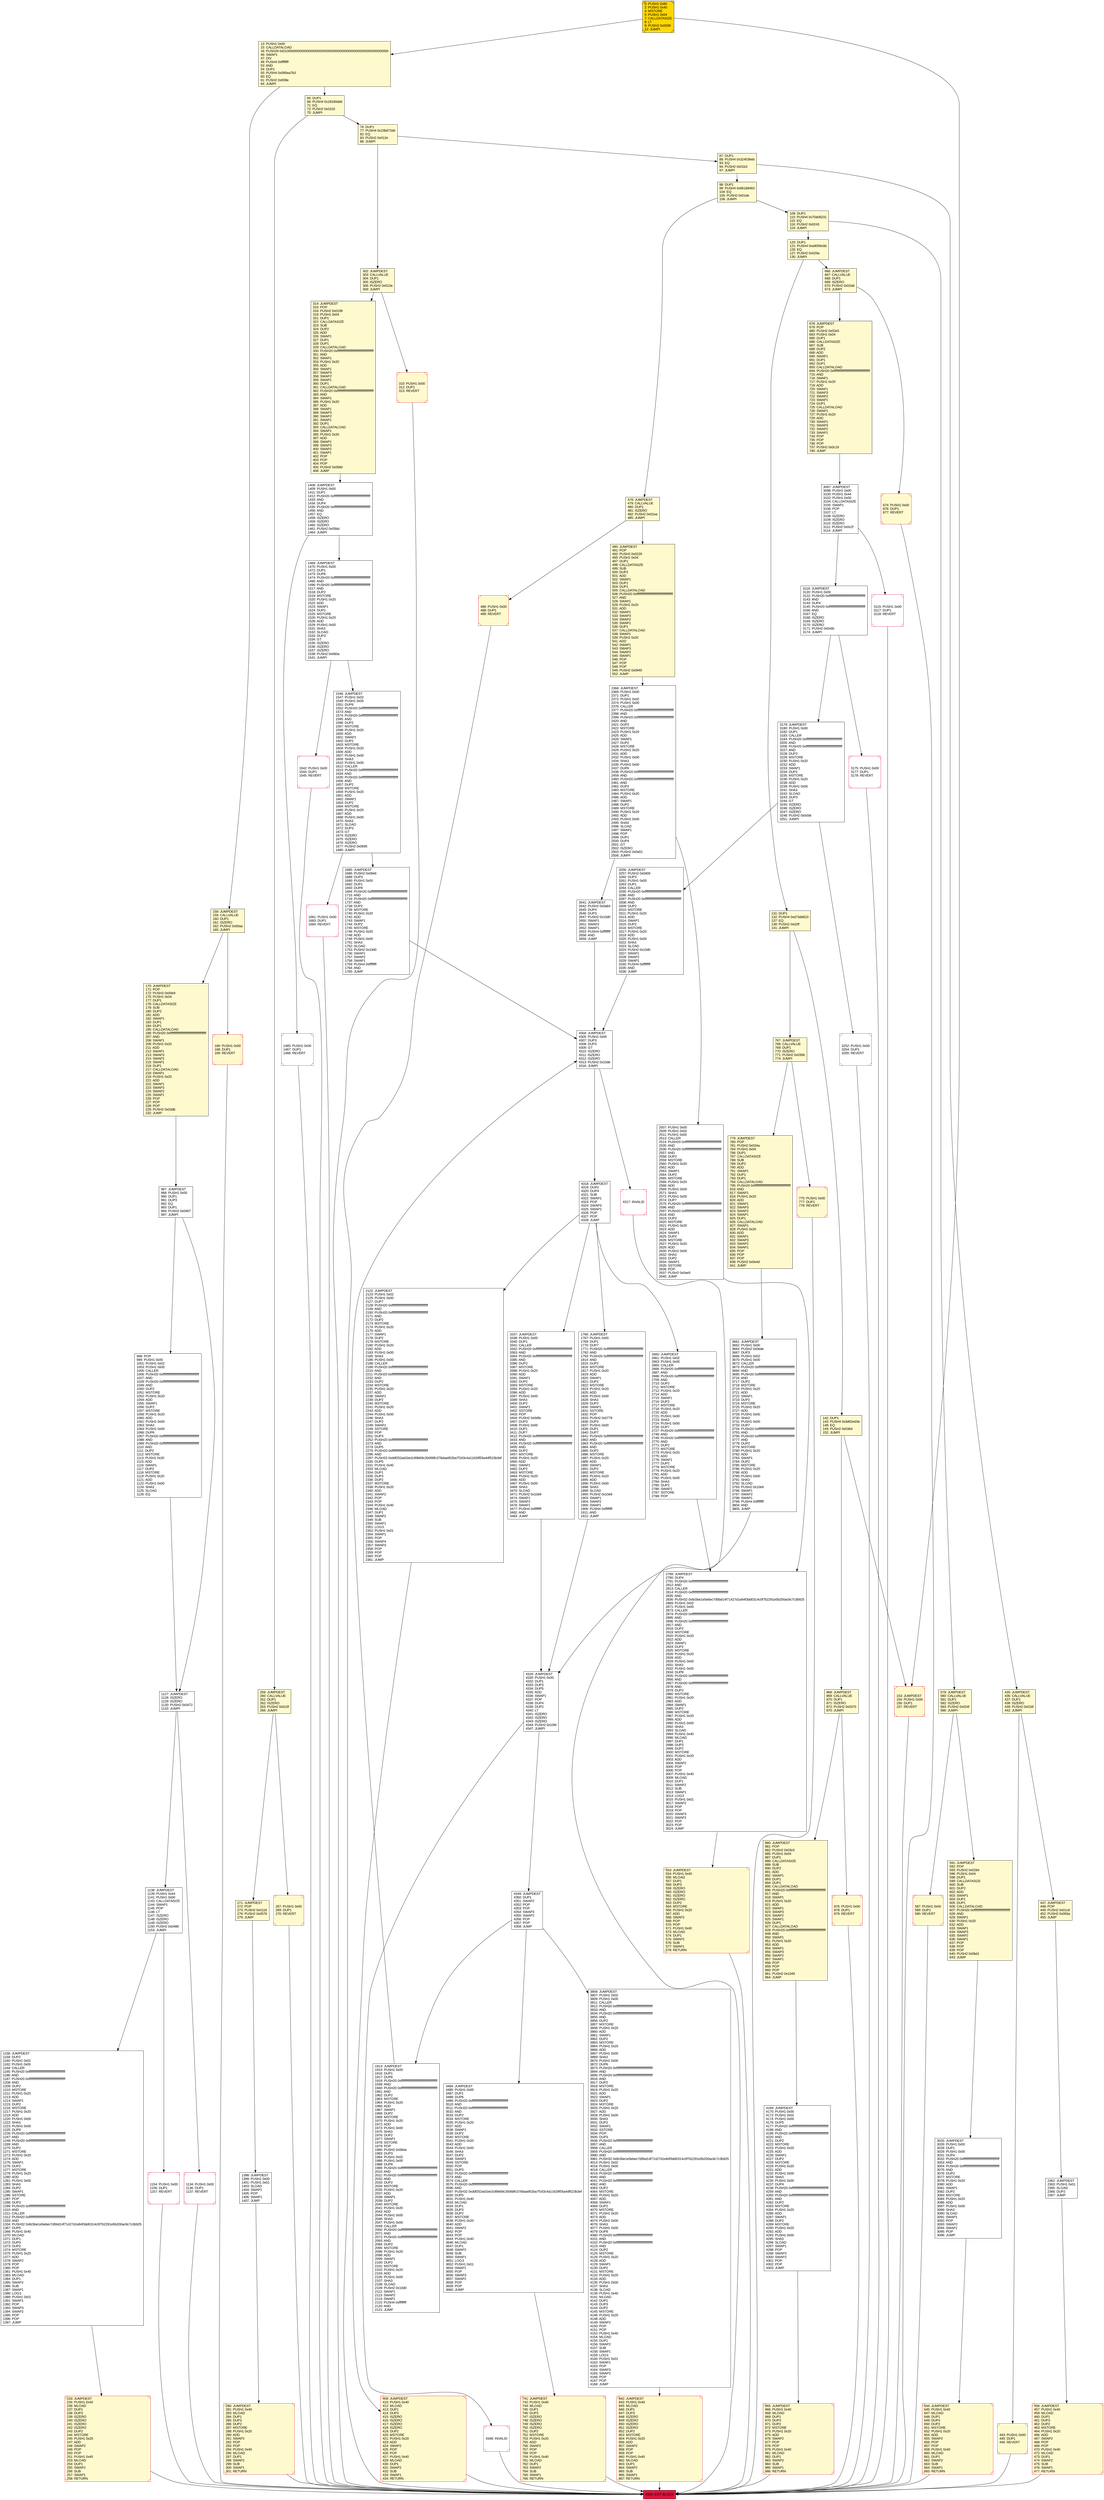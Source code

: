 digraph G {
bgcolor=transparent rankdir=UD;
node [shape=box style=filled color=black fillcolor=white fontname=arial fontcolor=black];
1408 [label="1408: JUMPDEST\l1409: PUSH1 0x00\l1411: DUP1\l1412: PUSH20 0xffffffffffffffffffffffffffffffffffffffff\l1433: AND\l1434: DUP4\l1435: PUSH20 0xffffffffffffffffffffffffffffffffffffffff\l1456: AND\l1457: EQ\l1458: ISZERO\l1459: ISZERO\l1460: ISZERO\l1461: PUSH2 0x05bd\l1464: JUMPI\l" ];
1546 [label="1546: JUMPDEST\l1547: PUSH1 0x02\l1549: PUSH1 0x00\l1551: DUP6\l1552: PUSH20 0xffffffffffffffffffffffffffffffffffffffff\l1573: AND\l1574: PUSH20 0xffffffffffffffffffffffffffffffffffffffff\l1595: AND\l1596: DUP2\l1597: MSTORE\l1598: PUSH1 0x20\l1600: ADD\l1601: SWAP1\l1602: DUP2\l1603: MSTORE\l1604: PUSH1 0x20\l1606: ADD\l1607: PUSH1 0x00\l1609: SHA3\l1610: PUSH1 0x00\l1612: CALLER\l1613: PUSH20 0xffffffffffffffffffffffffffffffffffffffff\l1634: AND\l1635: PUSH20 0xffffffffffffffffffffffffffffffffffffffff\l1656: AND\l1657: DUP2\l1658: MSTORE\l1659: PUSH1 0x20\l1661: ADD\l1662: SWAP1\l1663: DUP2\l1664: MSTORE\l1665: PUSH1 0x20\l1667: ADD\l1668: PUSH1 0x00\l1670: SHA3\l1671: SLOAD\l1672: DUP3\l1673: GT\l1674: ISZERO\l1675: ISZERO\l1676: ISZERO\l1677: PUSH2 0x0695\l1680: JUMPI\l" ];
674 [label="674: PUSH1 0x00\l676: DUP1\l677: REVERT\l" fillcolor=lemonchiffon shape=Msquare color=crimson ];
678 [label="678: JUMPDEST\l679: POP\l680: PUSH2 0x02e5\l683: PUSH1 0x04\l685: DUP1\l686: CALLDATASIZE\l687: SUB\l688: DUP2\l689: ADD\l690: SWAP1\l691: DUP1\l692: DUP1\l693: CALLDATALOAD\l694: PUSH20 0xffffffffffffffffffffffffffffffffffffffff\l715: AND\l716: SWAP1\l717: PUSH1 0x20\l719: ADD\l720: SWAP1\l721: SWAP3\l722: SWAP2\l723: SWAP1\l724: DUP1\l725: CALLDATALOAD\l726: SWAP1\l727: PUSH1 0x20\l729: ADD\l730: SWAP1\l731: SWAP3\l732: SWAP2\l733: SWAP1\l734: POP\l735: POP\l736: POP\l737: PUSH2 0x0c19\l740: JUMP\l" fillcolor=lemonchiffon ];
2641 [label="2641: JUMPDEST\l2642: PUSH2 0x0a64\l2645: DUP4\l2646: DUP3\l2647: PUSH2 0x10d0\l2650: SWAP1\l2651: SWAP2\l2652: SWAP1\l2653: PUSH4 0xffffffff\l2658: AND\l2659: JUMP\l" ];
4359 [label="4359: EXIT BLOCK\l" fillcolor=crimson ];
166 [label="166: PUSH1 0x00\l168: DUP1\l169: REVERT\l" fillcolor=lemonchiffon shape=Msquare color=crimson ];
779 [label="779: JUMPDEST\l780: POP\l781: PUSH2 0x034a\l784: PUSH1 0x04\l786: DUP1\l787: CALLDATASIZE\l788: SUB\l789: DUP2\l790: ADD\l791: SWAP1\l792: DUP1\l793: DUP1\l794: CALLDATALOAD\l795: PUSH20 0xffffffffffffffffffffffffffffffffffffffff\l816: AND\l817: SWAP1\l818: PUSH1 0x20\l820: ADD\l821: SWAP1\l822: SWAP3\l823: SWAP2\l824: SWAP1\l825: DUP1\l826: CALLDATALOAD\l827: SWAP1\l828: PUSH1 0x20\l830: ADD\l831: SWAP1\l832: SWAP3\l833: SWAP2\l834: SWAP1\l835: POP\l836: POP\l837: POP\l838: PUSH2 0x0e4d\l841: JUMP\l" fillcolor=lemonchiffon ];
1685 [label="1685: JUMPDEST\l1686: PUSH2 0x06e6\l1689: DUP3\l1690: PUSH1 0x00\l1692: DUP1\l1693: DUP8\l1694: PUSH20 0xffffffffffffffffffffffffffffffffffffffff\l1715: AND\l1716: PUSH20 0xffffffffffffffffffffffffffffffffffffffff\l1737: AND\l1738: DUP2\l1739: MSTORE\l1740: PUSH1 0x20\l1742: ADD\l1743: SWAP1\l1744: DUP2\l1745: MSTORE\l1746: PUSH1 0x20\l1748: ADD\l1749: PUSH1 0x00\l1751: SHA3\l1752: SLOAD\l1753: PUSH2 0x10d0\l1756: SWAP1\l1757: SWAP2\l1758: SWAP1\l1759: PUSH4 0xffffffff\l1764: AND\l1765: JUMP\l" ];
3115 [label="3115: PUSH1 0x00\l3117: DUP1\l3118: REVERT\l" shape=Msquare color=crimson ];
2789 [label="2789: JUMPDEST\l2790: DUP4\l2791: PUSH20 0xffffffffffffffffffffffffffffffffffffffff\l2812: AND\l2813: CALLER\l2814: PUSH20 0xffffffffffffffffffffffffffffffffffffffff\l2835: AND\l2836: PUSH32 0x8c5be1e5ebec7d5bd14f71427d1e84f3dd0314c0f7b2291e5b200ac8c7c3b925\l2869: PUSH1 0x02\l2871: PUSH1 0x00\l2873: CALLER\l2874: PUSH20 0xffffffffffffffffffffffffffffffffffffffff\l2895: AND\l2896: PUSH20 0xffffffffffffffffffffffffffffffffffffffff\l2917: AND\l2918: DUP2\l2919: MSTORE\l2920: PUSH1 0x20\l2922: ADD\l2923: SWAP1\l2924: DUP2\l2925: MSTORE\l2926: PUSH1 0x20\l2928: ADD\l2929: PUSH1 0x00\l2931: SHA3\l2932: PUSH1 0x00\l2934: DUP9\l2935: PUSH20 0xffffffffffffffffffffffffffffffffffffffff\l2956: AND\l2957: PUSH20 0xffffffffffffffffffffffffffffffffffffffff\l2978: AND\l2979: DUP2\l2980: MSTORE\l2981: PUSH1 0x20\l2983: ADD\l2984: SWAP1\l2985: DUP2\l2986: MSTORE\l2987: PUSH1 0x20\l2989: ADD\l2990: PUSH1 0x00\l2992: SHA3\l2993: SLOAD\l2994: PUSH1 0x40\l2996: MLOAD\l2997: DUP1\l2998: DUP3\l2999: DUP2\l3000: MSTORE\l3001: PUSH1 0x20\l3003: ADD\l3004: SWAP2\l3005: POP\l3006: POP\l3007: PUSH1 0x40\l3009: MLOAD\l3010: DUP1\l3011: SWAP2\l3012: SUB\l3013: SWAP1\l3014: LOG3\l3015: PUSH1 0x01\l3017: SWAP2\l3018: POP\l3019: POP\l3020: SWAP3\l3021: SWAP2\l3022: POP\l3023: POP\l3024: JUMP\l" ];
271 [label="271: JUMPDEST\l272: POP\l273: PUSH2 0x0118\l276: PUSH2 0x0576\l279: JUMP\l" fillcolor=lemonchiffon ];
435 [label="435: JUMPDEST\l436: CALLVALUE\l437: DUP1\l438: ISZERO\l439: PUSH2 0x01bf\l442: JUMPI\l" fillcolor=lemonchiffon ];
4349 [label="4349: JUMPDEST\l4350: DUP1\l4351: SWAP2\l4352: POP\l4353: POP\l4354: SWAP3\l4355: SWAP2\l4356: POP\l4357: POP\l4358: JUMP\l" ];
109 [label="109: DUP1\l110: PUSH4 0x70a08231\l115: EQ\l116: PUSH2 0x0243\l119: JUMPI\l" fillcolor=lemonchiffon ];
553 [label="553: JUMPDEST\l554: PUSH1 0x40\l556: MLOAD\l557: DUP1\l558: DUP3\l559: ISZERO\l560: ISZERO\l561: ISZERO\l562: ISZERO\l563: DUP2\l564: MSTORE\l565: PUSH1 0x20\l567: ADD\l568: SWAP2\l569: POP\l570: POP\l571: PUSH1 0x40\l573: MLOAD\l574: DUP1\l575: SWAP2\l576: SUB\l577: SWAP1\l578: RETURN\l" fillcolor=lemonchiffon shape=Msquare color=crimson ];
3252 [label="3252: PUSH1 0x00\l3254: DUP1\l3255: REVERT\l" shape=Msquare color=crimson ];
310 [label="310: PUSH1 0x00\l312: DUP1\l313: REVERT\l" fillcolor=lemonchiffon shape=Msquare color=crimson ];
666 [label="666: JUMPDEST\l667: CALLVALUE\l668: DUP1\l669: ISZERO\l670: PUSH2 0x02a6\l673: JUMPI\l" fillcolor=lemonchiffon ];
1465 [label="1465: PUSH1 0x00\l1467: DUP1\l1468: REVERT\l" shape=Msquare color=crimson ];
158 [label="158: JUMPDEST\l159: CALLVALUE\l160: DUP1\l161: ISZERO\l162: PUSH2 0x00aa\l165: JUMPI\l" fillcolor=lemonchiffon ];
443 [label="443: PUSH1 0x00\l445: DUP1\l446: REVERT\l" fillcolor=lemonchiffon shape=Msquare color=crimson ];
153 [label="153: JUMPDEST\l154: PUSH1 0x00\l156: DUP1\l157: REVERT\l" fillcolor=lemonchiffon shape=Msquare color=crimson ];
1127 [label="1127: JUMPDEST\l1128: ISZERO\l1129: ISZERO\l1130: PUSH2 0x0472\l1133: JUMPI\l" ];
1766 [label="1766: JUMPDEST\l1767: PUSH1 0x00\l1769: DUP1\l1770: DUP7\l1771: PUSH20 0xffffffffffffffffffffffffffffffffffffffff\l1792: AND\l1793: PUSH20 0xffffffffffffffffffffffffffffffffffffffff\l1814: AND\l1815: DUP2\l1816: MSTORE\l1817: PUSH1 0x20\l1819: ADD\l1820: SWAP1\l1821: DUP2\l1822: MSTORE\l1823: PUSH1 0x20\l1825: ADD\l1826: PUSH1 0x00\l1828: SHA3\l1829: DUP2\l1830: SWAP1\l1831: SSTORE\l1832: POP\l1833: PUSH2 0x0779\l1836: DUP3\l1837: PUSH1 0x00\l1839: DUP1\l1840: DUP7\l1841: PUSH20 0xffffffffffffffffffffffffffffffffffffffff\l1862: AND\l1863: PUSH20 0xffffffffffffffffffffffffffffffffffffffff\l1884: AND\l1885: DUP2\l1886: MSTORE\l1887: PUSH1 0x20\l1889: ADD\l1890: SWAP1\l1891: DUP2\l1892: MSTORE\l1893: PUSH1 0x20\l1895: ADD\l1896: PUSH1 0x00\l1898: SHA3\l1899: SLOAD\l1900: PUSH2 0x10e9\l1903: SWAP1\l1904: SWAP2\l1905: SWAP1\l1906: PUSH4 0xffffffff\l1911: AND\l1912: JUMP\l" ];
2660 [label="2660: JUMPDEST\l2661: PUSH1 0x02\l2663: PUSH1 0x00\l2665: CALLER\l2666: PUSH20 0xffffffffffffffffffffffffffffffffffffffff\l2687: AND\l2688: PUSH20 0xffffffffffffffffffffffffffffffffffffffff\l2709: AND\l2710: DUP2\l2711: MSTORE\l2712: PUSH1 0x20\l2714: ADD\l2715: SWAP1\l2716: DUP2\l2717: MSTORE\l2718: PUSH1 0x20\l2720: ADD\l2721: PUSH1 0x00\l2723: SHA3\l2724: PUSH1 0x00\l2726: DUP7\l2727: PUSH20 0xffffffffffffffffffffffffffffffffffffffff\l2748: AND\l2749: PUSH20 0xffffffffffffffffffffffffffffffffffffffff\l2770: AND\l2771: DUP2\l2772: MSTORE\l2773: PUSH1 0x20\l2775: ADD\l2776: SWAP1\l2777: DUP2\l2778: MSTORE\l2779: PUSH1 0x20\l2781: ADD\l2782: PUSH1 0x00\l2784: SHA3\l2785: DUP2\l2786: SWAP1\l2787: SSTORE\l2788: POP\l" ];
3256 [label="3256: JUMPDEST\l3257: PUSH2 0x0d09\l3260: DUP3\l3261: PUSH1 0x00\l3263: DUP1\l3264: CALLER\l3265: PUSH20 0xffffffffffffffffffffffffffffffffffffffff\l3286: AND\l3287: PUSH20 0xffffffffffffffffffffffffffffffffffffffff\l3308: AND\l3309: DUP2\l3310: MSTORE\l3311: PUSH1 0x20\l3313: ADD\l3314: SWAP1\l3315: DUP2\l3316: MSTORE\l3317: PUSH1 0x20\l3319: ADD\l3320: PUSH1 0x00\l3322: SHA3\l3323: SLOAD\l3324: PUSH2 0x10d0\l3327: SWAP1\l3328: SWAP2\l3329: SWAP1\l3330: PUSH4 0xffffffff\l3335: AND\l3336: JUMP\l" ];
302 [label="302: JUMPDEST\l303: CALLVALUE\l304: DUP1\l305: ISZERO\l306: PUSH2 0x013a\l309: JUMPI\l" fillcolor=lemonchiffon ];
87 [label="87: DUP1\l88: PUSH4 0x324536eb\l93: EQ\l94: PUSH2 0x01b3\l97: JUMPI\l" fillcolor=lemonchiffon ];
1154 [label="1154: PUSH1 0x00\l1156: DUP1\l1157: REVERT\l" shape=Msquare color=crimson ];
447 [label="447: JUMPDEST\l448: POP\l449: PUSH2 0x01c8\l452: PUSH2 0x093a\l455: JUMP\l" fillcolor=lemonchiffon ];
409 [label="409: JUMPDEST\l410: PUSH1 0x40\l412: MLOAD\l413: DUP1\l414: DUP3\l415: ISZERO\l416: ISZERO\l417: ISZERO\l418: ISZERO\l419: DUP2\l420: MSTORE\l421: PUSH1 0x20\l423: ADD\l424: SWAP2\l425: POP\l426: POP\l427: PUSH1 0x40\l429: MLOAD\l430: DUP1\l431: SWAP2\l432: SUB\l433: SWAP1\l434: RETURN\l" fillcolor=lemonchiffon shape=Msquare color=crimson ];
775 [label="775: PUSH1 0x00\l777: DUP1\l778: REVERT\l" fillcolor=lemonchiffon shape=Msquare color=crimson ];
1542 [label="1542: PUSH1 0x00\l1544: DUP1\l1545: REVERT\l" shape=Msquare color=crimson ];
3119 [label="3119: JUMPDEST\l3120: PUSH1 0x00\l3122: PUSH20 0xffffffffffffffffffffffffffffffffffffffff\l3143: AND\l3144: DUP4\l3145: PUSH20 0xffffffffffffffffffffffffffffffffffffffff\l3166: AND\l3167: EQ\l3168: ISZERO\l3169: ISZERO\l3170: ISZERO\l3171: PUSH2 0x0c6b\l3174: JUMPI\l" ];
267 [label="267: PUSH1 0x00\l269: DUP1\l270: REVERT\l" fillcolor=lemonchiffon shape=Msquare color=crimson ];
280 [label="280: JUMPDEST\l281: PUSH1 0x40\l283: MLOAD\l284: DUP1\l285: DUP3\l286: DUP2\l287: MSTORE\l288: PUSH1 0x20\l290: ADD\l291: SWAP2\l292: POP\l293: POP\l294: PUSH1 0x40\l296: MLOAD\l297: DUP1\l298: SWAP2\l299: SUB\l300: SWAP1\l301: RETURN\l" fillcolor=lemonchiffon shape=Msquare color=crimson ];
1138 [label="1138: JUMPDEST\l1139: PUSH1 0x44\l1141: PUSH1 0x00\l1143: CALLDATASIZE\l1144: SWAP1\l1145: POP\l1146: LT\l1147: ISZERO\l1148: ISZERO\l1149: ISZERO\l1150: PUSH2 0x0486\l1153: JUMPI\l" ];
1681 [label="1681: PUSH1 0x00\l1683: DUP1\l1684: REVERT\l" shape=Msquare color=crimson ];
3806 [label="3806: JUMPDEST\l3807: PUSH1 0x02\l3809: PUSH1 0x00\l3811: CALLER\l3812: PUSH20 0xffffffffffffffffffffffffffffffffffffffff\l3833: AND\l3834: PUSH20 0xffffffffffffffffffffffffffffffffffffffff\l3855: AND\l3856: DUP2\l3857: MSTORE\l3858: PUSH1 0x20\l3860: ADD\l3861: SWAP1\l3862: DUP2\l3863: MSTORE\l3864: PUSH1 0x20\l3866: ADD\l3867: PUSH1 0x00\l3869: SHA3\l3870: PUSH1 0x00\l3872: DUP6\l3873: PUSH20 0xffffffffffffffffffffffffffffffffffffffff\l3894: AND\l3895: PUSH20 0xffffffffffffffffffffffffffffffffffffffff\l3916: AND\l3917: DUP2\l3918: MSTORE\l3919: PUSH1 0x20\l3921: ADD\l3922: SWAP1\l3923: DUP2\l3924: MSTORE\l3925: PUSH1 0x20\l3927: ADD\l3928: PUSH1 0x00\l3930: SHA3\l3931: DUP2\l3932: SWAP1\l3933: SSTORE\l3934: POP\l3935: DUP3\l3936: PUSH20 0xffffffffffffffffffffffffffffffffffffffff\l3957: AND\l3958: CALLER\l3959: PUSH20 0xffffffffffffffffffffffffffffffffffffffff\l3980: AND\l3981: PUSH32 0x8c5be1e5ebec7d5bd14f71427d1e84f3dd0314c0f7b2291e5b200ac8c7c3b925\l4014: PUSH1 0x02\l4016: PUSH1 0x00\l4018: CALLER\l4019: PUSH20 0xffffffffffffffffffffffffffffffffffffffff\l4040: AND\l4041: PUSH20 0xffffffffffffffffffffffffffffffffffffffff\l4062: AND\l4063: DUP2\l4064: MSTORE\l4065: PUSH1 0x20\l4067: ADD\l4068: SWAP1\l4069: DUP2\l4070: MSTORE\l4071: PUSH1 0x20\l4073: ADD\l4074: PUSH1 0x00\l4076: SHA3\l4077: PUSH1 0x00\l4079: DUP8\l4080: PUSH20 0xffffffffffffffffffffffffffffffffffffffff\l4101: AND\l4102: PUSH20 0xffffffffffffffffffffffffffffffffffffffff\l4123: AND\l4124: DUP2\l4125: MSTORE\l4126: PUSH1 0x20\l4128: ADD\l4129: SWAP1\l4130: DUP2\l4131: MSTORE\l4132: PUSH1 0x20\l4134: ADD\l4135: PUSH1 0x00\l4137: SHA3\l4138: SLOAD\l4139: PUSH1 0x40\l4141: MLOAD\l4142: DUP1\l4143: DUP3\l4144: DUP2\l4145: MSTORE\l4146: PUSH1 0x20\l4148: ADD\l4149: SWAP2\l4150: POP\l4151: POP\l4152: PUSH1 0x40\l4154: MLOAD\l4155: DUP1\l4156: SWAP2\l4157: SUB\l4158: SWAP1\l4159: LOG3\l4160: PUSH1 0x01\l4162: SWAP1\l4163: POP\l4164: SWAP3\l4165: SWAP2\l4166: POP\l4167: POP\l4168: JUMP\l" ];
76 [label="76: DUP1\l77: PUSH4 0x23b872dd\l82: EQ\l83: PUSH2 0x012e\l86: JUMPI\l" fillcolor=lemonchiffon ];
644 [label="644: JUMPDEST\l645: PUSH1 0x40\l647: MLOAD\l648: DUP1\l649: DUP3\l650: DUP2\l651: MSTORE\l652: PUSH1 0x20\l654: ADD\l655: SWAP2\l656: POP\l657: POP\l658: PUSH1 0x40\l660: MLOAD\l661: DUP1\l662: SWAP2\l663: SUB\l664: SWAP1\l665: RETURN\l" fillcolor=lemonchiffon shape=Msquare color=crimson ];
3179 [label="3179: JUMPDEST\l3180: PUSH1 0x00\l3182: DUP1\l3183: CALLER\l3184: PUSH20 0xffffffffffffffffffffffffffffffffffffffff\l3205: AND\l3206: PUSH20 0xffffffffffffffffffffffffffffffffffffffff\l3227: AND\l3228: DUP2\l3229: MSTORE\l3230: PUSH1 0x20\l3232: ADD\l3233: SWAP1\l3234: DUP2\l3235: MSTORE\l3236: PUSH1 0x20\l3238: ADD\l3239: PUSH1 0x00\l3241: SHA3\l3242: SLOAD\l3243: DUP3\l3244: GT\l3245: ISZERO\l3246: ISZERO\l3247: ISZERO\l3248: PUSH2 0x0cb8\l3251: JUMPI\l" ];
2122 [label="2122: JUMPDEST\l2123: PUSH1 0x02\l2125: PUSH1 0x00\l2127: DUP7\l2128: PUSH20 0xffffffffffffffffffffffffffffffffffffffff\l2149: AND\l2150: PUSH20 0xffffffffffffffffffffffffffffffffffffffff\l2171: AND\l2172: DUP2\l2173: MSTORE\l2174: PUSH1 0x20\l2176: ADD\l2177: SWAP1\l2178: DUP2\l2179: MSTORE\l2180: PUSH1 0x20\l2182: ADD\l2183: PUSH1 0x00\l2185: SHA3\l2186: PUSH1 0x00\l2188: CALLER\l2189: PUSH20 0xffffffffffffffffffffffffffffffffffffffff\l2210: AND\l2211: PUSH20 0xffffffffffffffffffffffffffffffffffffffff\l2232: AND\l2233: DUP2\l2234: MSTORE\l2235: PUSH1 0x20\l2237: ADD\l2238: SWAP1\l2239: DUP2\l2240: MSTORE\l2241: PUSH1 0x20\l2243: ADD\l2244: PUSH1 0x00\l2246: SHA3\l2247: DUP2\l2248: SWAP1\l2249: SSTORE\l2250: POP\l2251: DUP3\l2252: PUSH20 0xffffffffffffffffffffffffffffffffffffffff\l2273: AND\l2274: DUP5\l2275: PUSH20 0xffffffffffffffffffffffffffffffffffffffff\l2296: AND\l2297: PUSH32 0xddf252ad1be2c89b69c2b068fc378daa952ba7f163c4a11628f55a4df523b3ef\l2330: DUP5\l2331: PUSH1 0x40\l2333: MLOAD\l2334: DUP1\l2335: DUP3\l2336: DUP2\l2337: MSTORE\l2338: PUSH1 0x20\l2340: ADD\l2341: SWAP2\l2342: POP\l2343: POP\l2344: PUSH1 0x40\l2346: MLOAD\l2347: DUP1\l2348: SWAP2\l2349: SUB\l2350: SWAP1\l2351: LOG3\l2352: PUSH1 0x01\l2354: SWAP1\l2355: POP\l2356: SWAP4\l2357: SWAP3\l2358: POP\l2359: POP\l2360: POP\l2361: JUMP\l" ];
0 [label="0: PUSH1 0x80\l2: PUSH1 0x40\l4: MSTORE\l5: PUSH1 0x04\l7: CALLDATASIZE\l8: LT\l9: PUSH2 0x0099\l12: JUMPI\l" fillcolor=lemonchiffon shape=Msquare fillcolor=gold ];
1913 [label="1913: JUMPDEST\l1914: PUSH1 0x00\l1916: DUP1\l1917: DUP6\l1918: PUSH20 0xffffffffffffffffffffffffffffffffffffffff\l1939: AND\l1940: PUSH20 0xffffffffffffffffffffffffffffffffffffffff\l1961: AND\l1962: DUP2\l1963: MSTORE\l1964: PUSH1 0x20\l1966: ADD\l1967: SWAP1\l1968: DUP2\l1969: MSTORE\l1970: PUSH1 0x20\l1972: ADD\l1973: PUSH1 0x00\l1975: SHA3\l1976: DUP2\l1977: SWAP1\l1978: SSTORE\l1979: POP\l1980: PUSH2 0x084a\l1983: DUP3\l1984: PUSH1 0x02\l1986: PUSH1 0x00\l1988: DUP8\l1989: PUSH20 0xffffffffffffffffffffffffffffffffffffffff\l2010: AND\l2011: PUSH20 0xffffffffffffffffffffffffffffffffffffffff\l2032: AND\l2033: DUP2\l2034: MSTORE\l2035: PUSH1 0x20\l2037: ADD\l2038: SWAP1\l2039: DUP2\l2040: MSTORE\l2041: PUSH1 0x20\l2043: ADD\l2044: PUSH1 0x00\l2046: SHA3\l2047: PUSH1 0x00\l2049: CALLER\l2050: PUSH20 0xffffffffffffffffffffffffffffffffffffffff\l2071: AND\l2072: PUSH20 0xffffffffffffffffffffffffffffffffffffffff\l2093: AND\l2094: DUP2\l2095: MSTORE\l2096: PUSH1 0x20\l2098: ADD\l2099: SWAP1\l2100: DUP2\l2101: MSTORE\l2102: PUSH1 0x20\l2104: ADD\l2105: PUSH1 0x00\l2107: SHA3\l2108: SLOAD\l2109: PUSH2 0x10d0\l2112: SWAP1\l2113: SWAP2\l2114: SWAP1\l2115: PUSH4 0xffffffff\l2120: AND\l2121: JUMP\l" ];
2507 [label="2507: PUSH1 0x00\l2509: PUSH1 0x02\l2511: PUSH1 0x00\l2513: CALLER\l2514: PUSH20 0xffffffffffffffffffffffffffffffffffffffff\l2535: AND\l2536: PUSH20 0xffffffffffffffffffffffffffffffffffffffff\l2557: AND\l2558: DUP2\l2559: MSTORE\l2560: PUSH1 0x20\l2562: ADD\l2563: SWAP1\l2564: DUP2\l2565: MSTORE\l2566: PUSH1 0x20\l2568: ADD\l2569: PUSH1 0x00\l2571: SHA3\l2572: PUSH1 0x00\l2574: DUP7\l2575: PUSH20 0xffffffffffffffffffffffffffffffffffffffff\l2596: AND\l2597: PUSH20 0xffffffffffffffffffffffffffffffffffffffff\l2618: AND\l2619: DUP2\l2620: MSTORE\l2621: PUSH1 0x20\l2623: ADD\l2624: SWAP1\l2625: DUP2\l2626: MSTORE\l2627: PUSH1 0x20\l2629: ADD\l2630: PUSH1 0x00\l2632: SHA3\l2633: DUP2\l2634: SWAP1\l2635: SSTORE\l2636: POP\l2637: PUSH2 0x0ae5\l2640: JUMP\l" ];
1469 [label="1469: JUMPDEST\l1470: PUSH1 0x00\l1472: DUP1\l1473: DUP6\l1474: PUSH20 0xffffffffffffffffffffffffffffffffffffffff\l1495: AND\l1496: PUSH20 0xffffffffffffffffffffffffffffffffffffffff\l1517: AND\l1518: DUP2\l1519: MSTORE\l1520: PUSH1 0x20\l1522: ADD\l1523: SWAP1\l1524: DUP2\l1525: MSTORE\l1526: PUSH1 0x20\l1528: ADD\l1529: PUSH1 0x00\l1531: SHA3\l1532: SLOAD\l1533: DUP3\l1534: GT\l1535: ISZERO\l1536: ISZERO\l1537: ISZERO\l1538: PUSH2 0x060a\l1541: JUMPI\l" ];
3484 [label="3484: JUMPDEST\l3485: PUSH1 0x00\l3487: DUP1\l3488: DUP6\l3489: PUSH20 0xffffffffffffffffffffffffffffffffffffffff\l3510: AND\l3511: PUSH20 0xffffffffffffffffffffffffffffffffffffffff\l3532: AND\l3533: DUP2\l3534: MSTORE\l3535: PUSH1 0x20\l3537: ADD\l3538: SWAP1\l3539: DUP2\l3540: MSTORE\l3541: PUSH1 0x20\l3543: ADD\l3544: PUSH1 0x00\l3546: SHA3\l3547: DUP2\l3548: SWAP1\l3549: SSTORE\l3550: POP\l3551: DUP3\l3552: PUSH20 0xffffffffffffffffffffffffffffffffffffffff\l3573: AND\l3574: CALLER\l3575: PUSH20 0xffffffffffffffffffffffffffffffffffffffff\l3596: AND\l3597: PUSH32 0xddf252ad1be2c89b69c2b068fc378daa952ba7f163c4a11628f55a4df523b3ef\l3630: DUP5\l3631: PUSH1 0x40\l3633: MLOAD\l3634: DUP1\l3635: DUP3\l3636: DUP2\l3637: MSTORE\l3638: PUSH1 0x20\l3640: ADD\l3641: SWAP2\l3642: POP\l3643: POP\l3644: PUSH1 0x40\l3646: MLOAD\l3647: DUP1\l3648: SWAP2\l3649: SUB\l3650: SWAP1\l3651: LOG3\l3652: PUSH1 0x01\l3654: SWAP1\l3655: POP\l3656: SWAP3\l3657: SWAP2\l3658: POP\l3659: POP\l3660: JUMP\l" ];
4348 [label="4348: INVALID\l" shape=Msquare color=crimson ];
3025 [label="3025: JUMPDEST\l3026: PUSH1 0x00\l3028: DUP1\l3029: PUSH1 0x00\l3031: DUP4\l3032: PUSH20 0xffffffffffffffffffffffffffffffffffffffff\l3053: AND\l3054: PUSH20 0xffffffffffffffffffffffffffffffffffffffff\l3075: AND\l3076: DUP2\l3077: MSTORE\l3078: PUSH1 0x20\l3080: ADD\l3081: SWAP1\l3082: DUP2\l3083: MSTORE\l3084: PUSH1 0x20\l3086: ADD\l3087: PUSH1 0x00\l3089: SHA3\l3090: SLOAD\l3091: SWAP1\l3092: POP\l3093: SWAP2\l3094: SWAP1\l3095: POP\l3096: JUMP\l" ];
3175 [label="3175: PUSH1 0x00\l3177: DUP1\l3178: REVERT\l" shape=Msquare color=crimson ];
131 [label="131: DUP1\l132: PUSH4 0xd73dd623\l137: EQ\l138: PUSH2 0x02ff\l141: JUMPI\l" fillcolor=lemonchiffon ];
486 [label="486: PUSH1 0x00\l488: DUP1\l489: REVERT\l" fillcolor=lemonchiffon shape=Msquare color=crimson ];
3337 [label="3337: JUMPDEST\l3338: PUSH1 0x00\l3340: DUP1\l3341: CALLER\l3342: PUSH20 0xffffffffffffffffffffffffffffffffffffffff\l3363: AND\l3364: PUSH20 0xffffffffffffffffffffffffffffffffffffffff\l3385: AND\l3386: DUP2\l3387: MSTORE\l3388: PUSH1 0x20\l3390: ADD\l3391: SWAP1\l3392: DUP2\l3393: MSTORE\l3394: PUSH1 0x20\l3396: ADD\l3397: PUSH1 0x00\l3399: SHA3\l3400: DUP2\l3401: SWAP1\l3402: SSTORE\l3403: POP\l3404: PUSH2 0x0d9c\l3407: DUP3\l3408: PUSH1 0x00\l3410: DUP1\l3411: DUP7\l3412: PUSH20 0xffffffffffffffffffffffffffffffffffffffff\l3433: AND\l3434: PUSH20 0xffffffffffffffffffffffffffffffffffffffff\l3455: AND\l3456: DUP2\l3457: MSTORE\l3458: PUSH1 0x20\l3460: ADD\l3461: SWAP1\l3462: DUP2\l3463: MSTORE\l3464: PUSH1 0x20\l3466: ADD\l3467: PUSH1 0x00\l3469: SHA3\l3470: SLOAD\l3471: PUSH2 0x10e9\l3474: SWAP1\l3475: SWAP2\l3476: SWAP1\l3477: PUSH4 0xffffffff\l3482: AND\l3483: JUMP\l" ];
13 [label="13: PUSH1 0x00\l15: CALLDATALOAD\l16: PUSH29 0x0100000000000000000000000000000000000000000000000000000000\l46: SWAP1\l47: DIV\l48: PUSH4 0xffffffff\l53: AND\l54: DUP1\l55: PUSH4 0x095ea7b3\l60: EQ\l61: PUSH2 0x009e\l64: JUMPI\l" fillcolor=lemonchiffon ];
478 [label="478: JUMPDEST\l479: CALLVALUE\l480: DUP1\l481: ISZERO\l482: PUSH2 0x01ea\l485: JUMPI\l" fillcolor=lemonchiffon ];
876 [label="876: PUSH1 0x00\l878: DUP1\l879: REVERT\l" fillcolor=lemonchiffon shape=Msquare color=crimson ];
1134 [label="1134: PUSH1 0x00\l1136: DUP1\l1137: REVERT\l" shape=Msquare color=crimson ];
579 [label="579: JUMPDEST\l580: CALLVALUE\l581: DUP1\l582: ISZERO\l583: PUSH2 0x024f\l586: JUMPI\l" fillcolor=lemonchiffon ];
4169 [label="4169: JUMPDEST\l4170: PUSH1 0x00\l4172: PUSH1 0x02\l4174: PUSH1 0x00\l4176: DUP5\l4177: PUSH20 0xffffffffffffffffffffffffffffffffffffffff\l4198: AND\l4199: PUSH20 0xffffffffffffffffffffffffffffffffffffffff\l4220: AND\l4221: DUP2\l4222: MSTORE\l4223: PUSH1 0x20\l4225: ADD\l4226: SWAP1\l4227: DUP2\l4228: MSTORE\l4229: PUSH1 0x20\l4231: ADD\l4232: PUSH1 0x00\l4234: SHA3\l4235: PUSH1 0x00\l4237: DUP4\l4238: PUSH20 0xffffffffffffffffffffffffffffffffffffffff\l4259: AND\l4260: PUSH20 0xffffffffffffffffffffffffffffffffffffffff\l4281: AND\l4282: DUP2\l4283: MSTORE\l4284: PUSH1 0x20\l4286: ADD\l4287: SWAP1\l4288: DUP2\l4289: MSTORE\l4290: PUSH1 0x20\l4292: ADD\l4293: PUSH1 0x00\l4295: SHA3\l4296: SLOAD\l4297: SWAP1\l4298: POP\l4299: SWAP3\l4300: SWAP2\l4301: POP\l4302: POP\l4303: JUMP\l" ];
987 [label="987: JUMPDEST\l988: PUSH1 0x00\l990: DUP1\l991: DUP3\l992: EQ\l993: DUP1\l994: PUSH2 0x0467\l997: JUMPI\l" ];
233 [label="233: JUMPDEST\l234: PUSH1 0x40\l236: MLOAD\l237: DUP1\l238: DUP3\l239: ISZERO\l240: ISZERO\l241: ISZERO\l242: ISZERO\l243: DUP2\l244: MSTORE\l245: PUSH1 0x20\l247: ADD\l248: SWAP2\l249: POP\l250: POP\l251: PUSH1 0x40\l253: MLOAD\l254: DUP1\l255: SWAP2\l256: SUB\l257: SWAP1\l258: RETURN\l" fillcolor=lemonchiffon shape=Msquare color=crimson ];
741 [label="741: JUMPDEST\l742: PUSH1 0x40\l744: MLOAD\l745: DUP1\l746: DUP3\l747: ISZERO\l748: ISZERO\l749: ISZERO\l750: ISZERO\l751: DUP2\l752: MSTORE\l753: PUSH1 0x20\l755: ADD\l756: SWAP2\l757: POP\l758: POP\l759: PUSH1 0x40\l761: MLOAD\l762: DUP1\l763: SWAP2\l764: SUB\l765: SWAP1\l766: RETURN\l" fillcolor=lemonchiffon shape=Msquare color=crimson ];
998 [label="998: POP\l999: PUSH1 0x00\l1001: PUSH1 0x02\l1003: PUSH1 0x00\l1005: CALLER\l1006: PUSH20 0xffffffffffffffffffffffffffffffffffffffff\l1027: AND\l1028: PUSH20 0xffffffffffffffffffffffffffffffffffffffff\l1049: AND\l1050: DUP2\l1051: MSTORE\l1052: PUSH1 0x20\l1054: ADD\l1055: SWAP1\l1056: DUP2\l1057: MSTORE\l1058: PUSH1 0x20\l1060: ADD\l1061: PUSH1 0x00\l1063: SHA3\l1064: PUSH1 0x00\l1066: DUP6\l1067: PUSH20 0xffffffffffffffffffffffffffffffffffffffff\l1088: AND\l1089: PUSH20 0xffffffffffffffffffffffffffffffffffffffff\l1110: AND\l1111: DUP2\l1112: MSTORE\l1113: PUSH1 0x20\l1115: ADD\l1116: SWAP1\l1117: DUP2\l1118: MSTORE\l1119: PUSH1 0x20\l1121: ADD\l1122: PUSH1 0x00\l1124: SHA3\l1125: SLOAD\l1126: EQ\l" ];
170 [label="170: JUMPDEST\l171: POP\l172: PUSH2 0x00e9\l175: PUSH1 0x04\l177: DUP1\l178: CALLDATASIZE\l179: SUB\l180: DUP2\l181: ADD\l182: SWAP1\l183: DUP1\l184: DUP1\l185: CALLDATALOAD\l186: PUSH20 0xffffffffffffffffffffffffffffffffffffffff\l207: AND\l208: SWAP1\l209: PUSH1 0x20\l211: ADD\l212: SWAP1\l213: SWAP3\l214: SWAP2\l215: SWAP1\l216: DUP1\l217: CALLDATALOAD\l218: SWAP1\l219: PUSH1 0x20\l221: ADD\l222: SWAP1\l223: SWAP3\l224: SWAP2\l225: SWAP1\l226: POP\l227: POP\l228: POP\l229: PUSH2 0x03db\l232: JUMP\l" fillcolor=lemonchiffon ];
2368 [label="2368: JUMPDEST\l2369: PUSH1 0x00\l2371: DUP1\l2372: PUSH1 0x02\l2374: PUSH1 0x00\l2376: CALLER\l2377: PUSH20 0xffffffffffffffffffffffffffffffffffffffff\l2398: AND\l2399: PUSH20 0xffffffffffffffffffffffffffffffffffffffff\l2420: AND\l2421: DUP2\l2422: MSTORE\l2423: PUSH1 0x20\l2425: ADD\l2426: SWAP1\l2427: DUP2\l2428: MSTORE\l2429: PUSH1 0x20\l2431: ADD\l2432: PUSH1 0x00\l2434: SHA3\l2435: PUSH1 0x00\l2437: DUP6\l2438: PUSH20 0xffffffffffffffffffffffffffffffffffffffff\l2459: AND\l2460: PUSH20 0xffffffffffffffffffffffffffffffffffffffff\l2481: AND\l2482: DUP2\l2483: MSTORE\l2484: PUSH1 0x20\l2486: ADD\l2487: SWAP1\l2488: DUP2\l2489: MSTORE\l2490: PUSH1 0x20\l2492: ADD\l2493: PUSH1 0x00\l2495: SHA3\l2496: SLOAD\l2497: SWAP1\l2498: POP\l2499: DUP1\l2500: DUP4\l2501: GT\l2502: ISZERO\l2503: PUSH2 0x0a51\l2506: JUMPI\l" ];
1398 [label="1398: JUMPDEST\l1399: PUSH1 0x00\l1401: PUSH1 0x01\l1403: SLOAD\l1404: SWAP1\l1405: POP\l1406: SWAP1\l1407: JUMP\l" ];
591 [label="591: JUMPDEST\l592: POP\l593: PUSH2 0x0284\l596: PUSH1 0x04\l598: DUP1\l599: CALLDATASIZE\l600: SUB\l601: DUP2\l602: ADD\l603: SWAP1\l604: DUP1\l605: DUP1\l606: CALLDATALOAD\l607: PUSH20 0xffffffffffffffffffffffffffffffffffffffff\l628: AND\l629: SWAP1\l630: PUSH1 0x20\l632: ADD\l633: SWAP1\l634: SWAP3\l635: SWAP2\l636: SWAP1\l637: POP\l638: POP\l639: POP\l640: PUSH2 0x0bd1\l643: JUMP\l" fillcolor=lemonchiffon ];
4304 [label="4304: JUMPDEST\l4305: PUSH1 0x00\l4307: DUP3\l4308: DUP3\l4309: GT\l4310: ISZERO\l4311: ISZERO\l4312: ISZERO\l4313: PUSH2 0x10de\l4316: JUMPI\l" ];
4317 [label="4317: INVALID\l" shape=Msquare color=crimson ];
3097 [label="3097: JUMPDEST\l3098: PUSH1 0x00\l3100: PUSH1 0x44\l3102: PUSH1 0x00\l3104: CALLDATASIZE\l3105: SWAP1\l3106: POP\l3107: LT\l3108: ISZERO\l3109: ISZERO\l3110: ISZERO\l3111: PUSH2 0x0c2f\l3114: JUMPI\l" ];
259 [label="259: JUMPDEST\l260: CALLVALUE\l261: DUP1\l262: ISZERO\l263: PUSH2 0x010f\l266: JUMPI\l" fillcolor=lemonchiffon ];
4318 [label="4318: JUMPDEST\l4319: DUP2\l4320: DUP4\l4321: SUB\l4322: SWAP1\l4323: POP\l4324: SWAP3\l4325: SWAP2\l4326: POP\l4327: POP\l4328: JUMP\l" ];
587 [label="587: PUSH1 0x00\l589: DUP1\l590: REVERT\l" fillcolor=lemonchiffon shape=Msquare color=crimson ];
1158 [label="1158: JUMPDEST\l1159: DUP2\l1160: PUSH1 0x02\l1162: PUSH1 0x00\l1164: CALLER\l1165: PUSH20 0xffffffffffffffffffffffffffffffffffffffff\l1186: AND\l1187: PUSH20 0xffffffffffffffffffffffffffffffffffffffff\l1208: AND\l1209: DUP2\l1210: MSTORE\l1211: PUSH1 0x20\l1213: ADD\l1214: SWAP1\l1215: DUP2\l1216: MSTORE\l1217: PUSH1 0x20\l1219: ADD\l1220: PUSH1 0x00\l1222: SHA3\l1223: PUSH1 0x00\l1225: DUP6\l1226: PUSH20 0xffffffffffffffffffffffffffffffffffffffff\l1247: AND\l1248: PUSH20 0xffffffffffffffffffffffffffffffffffffffff\l1269: AND\l1270: DUP2\l1271: MSTORE\l1272: PUSH1 0x20\l1274: ADD\l1275: SWAP1\l1276: DUP2\l1277: MSTORE\l1278: PUSH1 0x20\l1280: ADD\l1281: PUSH1 0x00\l1283: SHA3\l1284: DUP2\l1285: SWAP1\l1286: SSTORE\l1287: POP\l1288: DUP3\l1289: PUSH20 0xffffffffffffffffffffffffffffffffffffffff\l1310: AND\l1311: CALLER\l1312: PUSH20 0xffffffffffffffffffffffffffffffffffffffff\l1333: AND\l1334: PUSH32 0x8c5be1e5ebec7d5bd14f71427d1e84f3dd0314c0f7b2291e5b200ac8c7c3b925\l1367: DUP5\l1368: PUSH1 0x40\l1370: MLOAD\l1371: DUP1\l1372: DUP3\l1373: DUP2\l1374: MSTORE\l1375: PUSH1 0x20\l1377: ADD\l1378: SWAP2\l1379: POP\l1380: POP\l1381: PUSH1 0x40\l1383: MLOAD\l1384: DUP1\l1385: SWAP2\l1386: SUB\l1387: SWAP1\l1388: LOG3\l1389: PUSH1 0x01\l1391: SWAP1\l1392: POP\l1393: SWAP3\l1394: SWAP2\l1395: POP\l1396: POP\l1397: JUMP\l" ];
2362 [label="2362: JUMPDEST\l2363: PUSH1 0x01\l2365: SLOAD\l2366: DUP2\l2367: JUMP\l" ];
868 [label="868: JUMPDEST\l869: CALLVALUE\l870: DUP1\l871: ISZERO\l872: PUSH2 0x0370\l875: JUMPI\l" fillcolor=lemonchiffon ];
314 [label="314: JUMPDEST\l315: POP\l316: PUSH2 0x0199\l319: PUSH1 0x04\l321: DUP1\l322: CALLDATASIZE\l323: SUB\l324: DUP2\l325: ADD\l326: SWAP1\l327: DUP1\l328: DUP1\l329: CALLDATALOAD\l330: PUSH20 0xffffffffffffffffffffffffffffffffffffffff\l351: AND\l352: SWAP1\l353: PUSH1 0x20\l355: ADD\l356: SWAP1\l357: SWAP3\l358: SWAP2\l359: SWAP1\l360: DUP1\l361: CALLDATALOAD\l362: PUSH20 0xffffffffffffffffffffffffffffffffffffffff\l383: AND\l384: SWAP1\l385: PUSH1 0x20\l387: ADD\l388: SWAP1\l389: SWAP3\l390: SWAP2\l391: SWAP1\l392: DUP1\l393: CALLDATALOAD\l394: SWAP1\l395: PUSH1 0x20\l397: ADD\l398: SWAP1\l399: SWAP3\l400: SWAP2\l401: SWAP1\l402: POP\l403: POP\l404: POP\l405: PUSH2 0x0580\l408: JUMP\l" fillcolor=lemonchiffon ];
880 [label="880: JUMPDEST\l881: POP\l882: PUSH2 0x03c5\l885: PUSH1 0x04\l887: DUP1\l888: CALLDATASIZE\l889: SUB\l890: DUP2\l891: ADD\l892: SWAP1\l893: DUP1\l894: DUP1\l895: CALLDATALOAD\l896: PUSH20 0xffffffffffffffffffffffffffffffffffffffff\l917: AND\l918: SWAP1\l919: PUSH1 0x20\l921: ADD\l922: SWAP1\l923: SWAP3\l924: SWAP2\l925: SWAP1\l926: DUP1\l927: CALLDATALOAD\l928: PUSH20 0xffffffffffffffffffffffffffffffffffffffff\l949: AND\l950: SWAP1\l951: PUSH1 0x20\l953: ADD\l954: SWAP1\l955: SWAP3\l956: SWAP2\l957: SWAP1\l958: POP\l959: POP\l960: POP\l961: PUSH2 0x1049\l964: JUMP\l" fillcolor=lemonchiffon ];
142 [label="142: DUP1\l143: PUSH4 0xdd62ed3e\l148: EQ\l149: PUSH2 0x0364\l152: JUMPI\l" fillcolor=lemonchiffon ];
120 [label="120: DUP1\l121: PUSH4 0xa9059cbb\l126: EQ\l127: PUSH2 0x029a\l130: JUMPI\l" fillcolor=lemonchiffon ];
842 [label="842: JUMPDEST\l843: PUSH1 0x40\l845: MLOAD\l846: DUP1\l847: DUP3\l848: ISZERO\l849: ISZERO\l850: ISZERO\l851: ISZERO\l852: DUP2\l853: MSTORE\l854: PUSH1 0x20\l856: ADD\l857: SWAP2\l858: POP\l859: POP\l860: PUSH1 0x40\l862: MLOAD\l863: DUP1\l864: SWAP2\l865: SUB\l866: SWAP1\l867: RETURN\l" fillcolor=lemonchiffon shape=Msquare color=crimson ];
965 [label="965: JUMPDEST\l966: PUSH1 0x40\l968: MLOAD\l969: DUP1\l970: DUP3\l971: DUP2\l972: MSTORE\l973: PUSH1 0x20\l975: ADD\l976: SWAP2\l977: POP\l978: POP\l979: PUSH1 0x40\l981: MLOAD\l982: DUP1\l983: SWAP2\l984: SUB\l985: SWAP1\l986: RETURN\l" fillcolor=lemonchiffon shape=Msquare color=crimson ];
98 [label="98: DUP1\l99: PUSH4 0x66188463\l104: EQ\l105: PUSH2 0x01de\l108: JUMPI\l" fillcolor=lemonchiffon ];
767 [label="767: JUMPDEST\l768: CALLVALUE\l769: DUP1\l770: ISZERO\l771: PUSH2 0x030b\l774: JUMPI\l" fillcolor=lemonchiffon ];
4329 [label="4329: JUMPDEST\l4330: PUSH1 0x00\l4332: DUP1\l4333: DUP3\l4334: DUP5\l4335: ADD\l4336: SWAP1\l4337: POP\l4338: DUP4\l4339: DUP2\l4340: LT\l4341: ISZERO\l4342: ISZERO\l4343: ISZERO\l4344: PUSH2 0x10fd\l4347: JUMPI\l" ];
490 [label="490: JUMPDEST\l491: POP\l492: PUSH2 0x0229\l495: PUSH1 0x04\l497: DUP1\l498: CALLDATASIZE\l499: SUB\l500: DUP2\l501: ADD\l502: SWAP1\l503: DUP1\l504: DUP1\l505: CALLDATALOAD\l506: PUSH20 0xffffffffffffffffffffffffffffffffffffffff\l527: AND\l528: SWAP1\l529: PUSH1 0x20\l531: ADD\l532: SWAP1\l533: SWAP3\l534: SWAP2\l535: SWAP1\l536: DUP1\l537: CALLDATALOAD\l538: SWAP1\l539: PUSH1 0x20\l541: ADD\l542: SWAP1\l543: SWAP3\l544: SWAP2\l545: SWAP1\l546: POP\l547: POP\l548: POP\l549: PUSH2 0x0940\l552: JUMP\l" fillcolor=lemonchiffon ];
3661 [label="3661: JUMPDEST\l3662: PUSH1 0x00\l3664: PUSH2 0x0ede\l3667: DUP3\l3668: PUSH1 0x02\l3670: PUSH1 0x00\l3672: CALLER\l3673: PUSH20 0xffffffffffffffffffffffffffffffffffffffff\l3694: AND\l3695: PUSH20 0xffffffffffffffffffffffffffffffffffffffff\l3716: AND\l3717: DUP2\l3718: MSTORE\l3719: PUSH1 0x20\l3721: ADD\l3722: SWAP1\l3723: DUP2\l3724: MSTORE\l3725: PUSH1 0x20\l3727: ADD\l3728: PUSH1 0x00\l3730: SHA3\l3731: PUSH1 0x00\l3733: DUP7\l3734: PUSH20 0xffffffffffffffffffffffffffffffffffffffff\l3755: AND\l3756: PUSH20 0xffffffffffffffffffffffffffffffffffffffff\l3777: AND\l3778: DUP2\l3779: MSTORE\l3780: PUSH1 0x20\l3782: ADD\l3783: SWAP1\l3784: DUP2\l3785: MSTORE\l3786: PUSH1 0x20\l3788: ADD\l3789: PUSH1 0x00\l3791: SHA3\l3792: SLOAD\l3793: PUSH2 0x10e9\l3796: SWAP1\l3797: SWAP2\l3798: SWAP1\l3799: PUSH4 0xffffffff\l3804: AND\l3805: JUMP\l" ];
65 [label="65: DUP1\l66: PUSH4 0x18160ddd\l71: EQ\l72: PUSH2 0x0103\l75: JUMPI\l" fillcolor=lemonchiffon ];
456 [label="456: JUMPDEST\l457: PUSH1 0x40\l459: MLOAD\l460: DUP1\l461: DUP3\l462: DUP2\l463: MSTORE\l464: PUSH1 0x20\l466: ADD\l467: SWAP2\l468: POP\l469: POP\l470: PUSH1 0x40\l472: MLOAD\l473: DUP1\l474: SWAP2\l475: SUB\l476: SWAP1\l477: RETURN\l" fillcolor=lemonchiffon shape=Msquare color=crimson ];
166 -> 4359;
4304 -> 4317;
674 -> 4359;
435 -> 443;
1546 -> 1685;
3661 -> 4329;
553 -> 4359;
3252 -> 4359;
1138 -> 1154;
76 -> 302;
2362 -> 456;
3179 -> 3256;
666 -> 674;
666 -> 678;
443 -> 4359;
2789 -> 553;
1465 -> 4359;
2122 -> 409;
880 -> 4169;
1154 -> 4359;
0 -> 153;
591 -> 3025;
3179 -> 3252;
644 -> 4359;
1546 -> 1681;
120 -> 131;
87 -> 435;
478 -> 490;
579 -> 591;
435 -> 447;
4329 -> 4348;
302 -> 310;
1681 -> 4359;
98 -> 478;
1158 -> 233;
3337 -> 4329;
486 -> 4359;
1469 -> 1546;
3256 -> 4304;
4348 -> 4359;
3806 -> 842;
4318 -> 2660;
447 -> 2362;
1398 -> 280;
65 -> 76;
4349 -> 1913;
302 -> 314;
767 -> 775;
1766 -> 4329;
4318 -> 2122;
678 -> 3097;
3119 -> 3175;
4317 -> 4359;
98 -> 109;
1685 -> 4304;
259 -> 271;
120 -> 666;
142 -> 153;
1127 -> 1134;
314 -> 1408;
842 -> 4359;
965 -> 4359;
3025 -> 644;
987 -> 1127;
456 -> 4359;
767 -> 779;
868 -> 880;
142 -> 868;
4304 -> 4318;
170 -> 987;
478 -> 486;
987 -> 998;
3115 -> 4359;
310 -> 4359;
1127 -> 1138;
76 -> 87;
1408 -> 1465;
153 -> 4359;
3484 -> 741;
158 -> 166;
65 -> 259;
2368 -> 2507;
3119 -> 3179;
1542 -> 4359;
775 -> 4359;
409 -> 4359;
1913 -> 4304;
4349 -> 3806;
4169 -> 965;
490 -> 2368;
2660 -> 2789;
280 -> 4359;
267 -> 4359;
4318 -> 3337;
131 -> 767;
13 -> 65;
131 -> 142;
579 -> 587;
868 -> 876;
109 -> 579;
3175 -> 4359;
1408 -> 1469;
3097 -> 3119;
158 -> 170;
4318 -> 1766;
1134 -> 4359;
876 -> 4359;
2507 -> 2789;
259 -> 267;
13 -> 158;
233 -> 4359;
4349 -> 3484;
87 -> 98;
2368 -> 2641;
1138 -> 1158;
741 -> 4359;
1469 -> 1542;
2641 -> 4304;
109 -> 120;
4329 -> 4349;
3097 -> 3115;
587 -> 4359;
271 -> 1398;
779 -> 3661;
0 -> 13;
998 -> 1127;
}